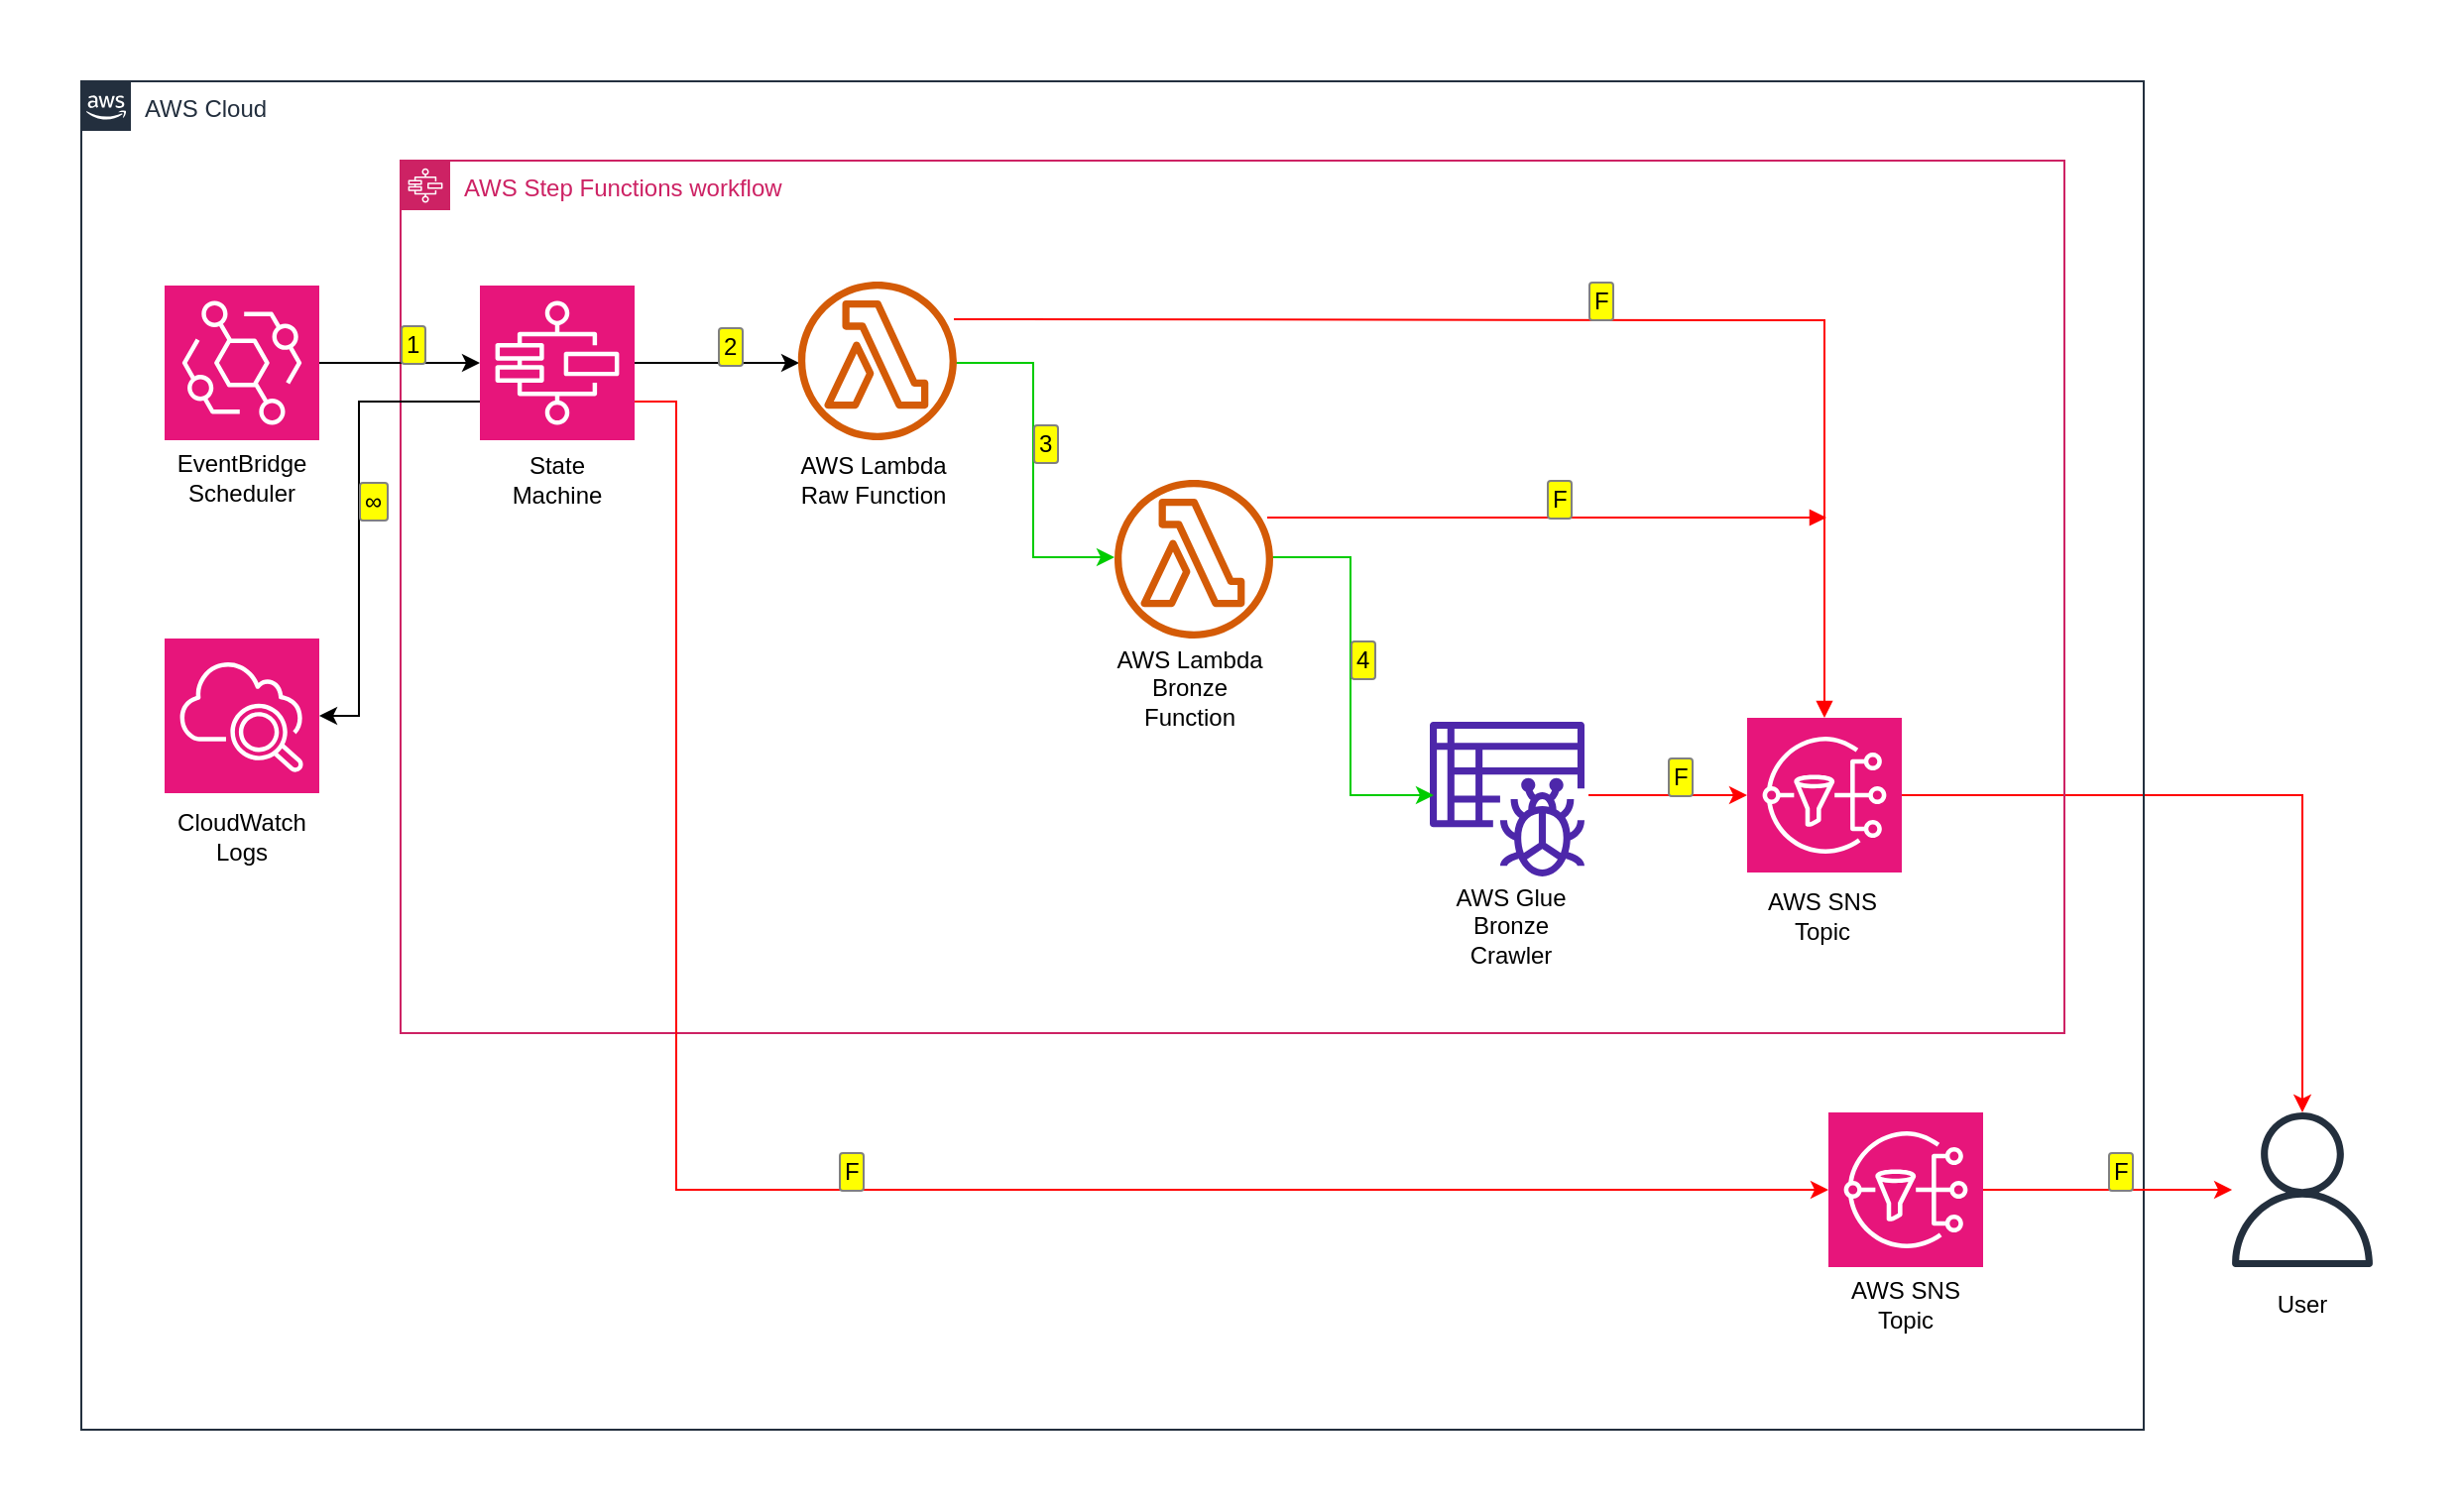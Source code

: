 <mxfile>
    <diagram name="Page-1" id="Rdyy5AU9boO1fGuf9hoA">
        <mxGraphModel dx="979" dy="559" grid="1" gridSize="10" guides="1" tooltips="1" connect="1" arrows="1" fold="1" page="1" pageScale="1" pageWidth="827" pageHeight="1169" math="0" shadow="0">
            <root>
                <mxCell id="0"/>
                <mxCell id="1" parent="0"/>
                <mxCell id="h0l9JVYS9Mgj9HRo5y_n-1" value="" style="rounded=0;whiteSpace=wrap;html=1;dashed=1;fillColor=none;strokeColor=#FFFFFF;" parent="1" vertex="1">
                    <mxGeometry width="1240" height="760" as="geometry"/>
                </mxCell>
                <mxCell id="11" style="edgeStyle=none;html=1;exitX=1;exitY=0.5;exitDx=0;exitDy=0;exitPerimeter=0;strokeColor=#FF0000;rounded=0;" parent="1" source="h0l9JVYS9Mgj9HRo5y_n-11" target="6xOGC-ak0YneYToBrlhZ-3" edge="1">
                    <mxGeometry relative="1" as="geometry">
                        <Array as="points">
                            <mxPoint x="1160" y="400"/>
                        </Array>
                    </mxGeometry>
                </mxCell>
                <mxCell id="h0l9JVYS9Mgj9HRo5y_n-11" value="" style="sketch=0;points=[[0,0,0],[0.25,0,0],[0.5,0,0],[0.75,0,0],[1,0,0],[0,1,0],[0.25,1,0],[0.5,1,0],[0.75,1,0],[1,1,0],[0,0.25,0],[0,0.5,0],[0,0.75,0],[1,0.25,0],[1,0.5,0],[1,0.75,0]];outlineConnect=0;fontColor=#232F3E;fillColor=#E7157B;strokeColor=#ffffff;dashed=0;verticalLabelPosition=bottom;verticalAlign=top;align=center;html=1;fontSize=12;fontStyle=0;aspect=fixed;shape=mxgraph.aws4.resourceIcon;resIcon=mxgraph.aws4.sns;" parent="1" vertex="1">
                    <mxGeometry x="880" y="361" width="78" height="78" as="geometry"/>
                </mxCell>
                <mxCell id="h0l9JVYS9Mgj9HRo5y_n-15" value="AWS Cloud" style="points=[[0,0],[0.25,0],[0.5,0],[0.75,0],[1,0],[1,0.25],[1,0.5],[1,0.75],[1,1],[0.75,1],[0.5,1],[0.25,1],[0,1],[0,0.75],[0,0.5],[0,0.25]];outlineConnect=0;gradientColor=none;html=1;whiteSpace=wrap;fontSize=12;fontStyle=0;container=1;pointerEvents=0;collapsible=0;recursiveResize=0;shape=mxgraph.aws4.group;grIcon=mxgraph.aws4.group_aws_cloud_alt;strokeColor=#232F3E;fillColor=none;verticalAlign=top;align=left;spacingLeft=30;fontColor=#232F3E;dashed=0;" parent="1" vertex="1">
                    <mxGeometry x="40" y="40" width="1040" height="680" as="geometry"/>
                </mxCell>
                <mxCell id="h0l9JVYS9Mgj9HRo5y_n-21" value="EventBridge&lt;br&gt;Schedule" style="text;html=1;strokeColor=none;fillColor=none;align=center;verticalAlign=middle;whiteSpace=wrap;rounded=0;" parent="h0l9JVYS9Mgj9HRo5y_n-15" vertex="1">
                    <mxGeometry x="42" y="119" width="78" height="40" as="geometry"/>
                </mxCell>
                <mxCell id="h0l9JVYS9Mgj9HRo5y_n-27" value="AWS Step Functions workflow" style="points=[[0,0],[0.25,0],[0.5,0],[0.75,0],[1,0],[1,0.25],[1,0.5],[1,0.75],[1,1],[0.75,1],[0.5,1],[0.25,1],[0,1],[0,0.75],[0,0.5],[0,0.25]];outlineConnect=0;gradientColor=none;html=1;whiteSpace=wrap;fontSize=12;fontStyle=0;container=1;pointerEvents=0;collapsible=0;recursiveResize=0;shape=mxgraph.aws4.group;grIcon=mxgraph.aws4.group_aws_step_functions_workflow;strokeColor=#CD2264;fillColor=none;verticalAlign=top;align=left;spacingLeft=30;fontColor=#CD2264;dashed=0;" parent="h0l9JVYS9Mgj9HRo5y_n-15" vertex="1">
                    <mxGeometry x="161" y="40" width="839" height="440" as="geometry"/>
                </mxCell>
                <mxCell id="4" style="edgeStyle=none;html=1;exitX=1;exitY=0.5;exitDx=0;exitDy=0;exitPerimeter=0;entryX=0;entryY=0.5;entryDx=0;entryDy=0;entryPerimeter=0;rounded=0;strokeColor=#00CC00;enumerate=1;enumerateValue=3;" parent="h0l9JVYS9Mgj9HRo5y_n-27" edge="1">
                    <mxGeometry relative="1" as="geometry">
                        <mxPoint x="279" y="102" as="sourcePoint"/>
                        <mxPoint x="360" y="200" as="targetPoint"/>
                        <Array as="points">
                            <mxPoint x="319" y="102"/>
                            <mxPoint x="319" y="200"/>
                        </Array>
                    </mxGeometry>
                </mxCell>
                <mxCell id="h0l9JVYS9Mgj9HRo5y_n-36" value="AWS Lambda Raw Function" style="text;html=1;strokeColor=none;fillColor=none;align=center;verticalAlign=middle;whiteSpace=wrap;rounded=0;" parent="h0l9JVYS9Mgj9HRo5y_n-27" vertex="1">
                    <mxGeometry x="200.46" y="141" width="77.08" height="40" as="geometry"/>
                </mxCell>
                <mxCell id="h0l9JVYS9Mgj9HRo5y_n-19" value="AWS SNS Topic" style="text;html=1;strokeColor=none;fillColor=none;align=center;verticalAlign=middle;whiteSpace=wrap;rounded=0;" parent="h0l9JVYS9Mgj9HRo5y_n-27" vertex="1">
                    <mxGeometry x="678" y="361" width="78" height="40" as="geometry"/>
                </mxCell>
                <mxCell id="h0l9JVYS9Mgj9HRo5y_n-52" value="" style="edgeStyle=orthogonalEdgeStyle;rounded=0;orthogonalLoop=1;jettySize=auto;html=1;enumerate=1;enumerateValue=2;" parent="h0l9JVYS9Mgj9HRo5y_n-27" source="h0l9JVYS9Mgj9HRo5y_n-28" edge="1">
                    <mxGeometry relative="1" as="geometry">
                        <mxPoint x="201" y="102" as="targetPoint"/>
                    </mxGeometry>
                </mxCell>
                <mxCell id="h0l9JVYS9Mgj9HRo5y_n-28" value="" style="sketch=0;points=[[0,0,0],[0.25,0,0],[0.5,0,0],[0.75,0,0],[1,0,0],[0,1,0],[0.25,1,0],[0.5,1,0],[0.75,1,0],[1,1,0],[0,0.25,0],[0,0.5,0],[0,0.75,0],[1,0.25,0],[1,0.5,0],[1,0.75,0]];outlineConnect=0;fontColor=#232F3E;fillColor=#E7157B;strokeColor=#ffffff;dashed=0;verticalLabelPosition=bottom;verticalAlign=top;align=center;html=1;fontSize=12;fontStyle=0;aspect=fixed;shape=mxgraph.aws4.resourceIcon;resIcon=mxgraph.aws4.step_functions;" parent="h0l9JVYS9Mgj9HRo5y_n-27" vertex="1">
                    <mxGeometry x="40" y="63" width="78" height="78" as="geometry"/>
                </mxCell>
                <mxCell id="h0l9JVYS9Mgj9HRo5y_n-60" value="State&lt;br&gt;Machine" style="text;html=1;strokeColor=none;fillColor=none;align=center;verticalAlign=middle;whiteSpace=wrap;rounded=0;" parent="h0l9JVYS9Mgj9HRo5y_n-27" vertex="1">
                    <mxGeometry x="40" y="141" width="78" height="40" as="geometry"/>
                </mxCell>
                <mxCell id="h0l9JVYS9Mgj9HRo5y_n-35" value="AWS Lambda Bronze Function" style="text;html=1;strokeColor=none;fillColor=none;align=center;verticalAlign=middle;whiteSpace=wrap;rounded=0;" parent="h0l9JVYS9Mgj9HRo5y_n-27" vertex="1">
                    <mxGeometry x="359" y="241" width="78" height="50" as="geometry"/>
                </mxCell>
                <mxCell id="9" value="" style="sketch=0;outlineConnect=0;fontColor=#232F3E;gradientColor=none;fillColor=#D45B07;strokeColor=none;dashed=0;verticalLabelPosition=bottom;verticalAlign=top;align=center;html=1;fontSize=12;fontStyle=0;aspect=fixed;pointerEvents=1;shape=mxgraph.aws4.lambda_function;" parent="h0l9JVYS9Mgj9HRo5y_n-27" vertex="1">
                    <mxGeometry x="200.46" y="61" width="80" height="80" as="geometry"/>
                </mxCell>
                <mxCell id="7" value="" style="sketch=0;outlineConnect=0;fontColor=#232F3E;gradientColor=none;fillColor=#4D27AA;strokeColor=none;dashed=0;verticalLabelPosition=bottom;verticalAlign=top;align=center;html=1;fontSize=12;fontStyle=0;aspect=fixed;pointerEvents=1;shape=mxgraph.aws4.glue_crawlers;" parent="h0l9JVYS9Mgj9HRo5y_n-27" vertex="1">
                    <mxGeometry x="519" y="283" width="78" height="78" as="geometry"/>
                </mxCell>
                <mxCell id="15" value="" style="edgeStyle=orthogonalEdgeStyle;html=1;endArrow=block;elbow=vertical;startArrow=none;endFill=1;strokeColor=#FF0000;rounded=0;enumerate=1;enumerateValue=F;" edge="1" parent="h0l9JVYS9Mgj9HRo5y_n-27">
                    <mxGeometry width="100" relative="1" as="geometry">
                        <mxPoint x="437" y="180" as="sourcePoint"/>
                        <mxPoint x="719" y="180" as="targetPoint"/>
                    </mxGeometry>
                </mxCell>
                <mxCell id="h0l9JVYS9Mgj9HRo5y_n-24" value="" style="sketch=0;points=[[0,0,0],[0.25,0,0],[0.5,0,0],[0.75,0,0],[1,0,0],[0,1,0],[0.25,1,0],[0.5,1,0],[0.75,1,0],[1,1,0],[0,0.25,0],[0,0.5,0],[0,0.75,0],[1,0.25,0],[1,0.5,0],[1,0.75,0]];outlineConnect=0;fontColor=#232F3E;fillColor=#E7157B;strokeColor=#ffffff;dashed=0;verticalLabelPosition=bottom;verticalAlign=top;align=center;html=1;fontSize=12;fontStyle=0;aspect=fixed;shape=mxgraph.aws4.resourceIcon;resIcon=mxgraph.aws4.eventbridge;" parent="h0l9JVYS9Mgj9HRo5y_n-15" vertex="1">
                    <mxGeometry x="42" y="103" width="78" height="78" as="geometry"/>
                </mxCell>
                <mxCell id="h0l9JVYS9Mgj9HRo5y_n-38" value="" style="edgeStyle=orthogonalEdgeStyle;rounded=0;orthogonalLoop=1;jettySize=auto;html=1;enumerate=1;enumerateValue=1;" parent="h0l9JVYS9Mgj9HRo5y_n-15" source="h0l9JVYS9Mgj9HRo5y_n-24" target="h0l9JVYS9Mgj9HRo5y_n-28" edge="1">
                    <mxGeometry relative="1" as="geometry"/>
                </mxCell>
                <mxCell id="6xOGC-ak0YneYToBrlhZ-1" value="" style="sketch=0;points=[[0,0,0],[0.25,0,0],[0.5,0,0],[0.75,0,0],[1,0,0],[0,1,0],[0.25,1,0],[0.5,1,0],[0.75,1,0],[1,1,0],[0,0.25,0],[0,0.5,0],[0,0.75,0],[1,0.25,0],[1,0.5,0],[1,0.75,0]];outlineConnect=0;fontColor=#232F3E;fillColor=#E7157B;strokeColor=#ffffff;dashed=0;verticalLabelPosition=bottom;verticalAlign=top;align=center;html=1;fontSize=12;fontStyle=0;aspect=fixed;shape=mxgraph.aws4.resourceIcon;resIcon=mxgraph.aws4.sns;" parent="h0l9JVYS9Mgj9HRo5y_n-15" vertex="1">
                    <mxGeometry x="881" y="520" width="78" height="78" as="geometry"/>
                </mxCell>
                <mxCell id="6xOGC-ak0YneYToBrlhZ-7" style="edgeStyle=orthogonalEdgeStyle;rounded=0;orthogonalLoop=1;jettySize=auto;html=1;exitX=1;exitY=0.75;exitDx=0;exitDy=0;exitPerimeter=0;entryX=0;entryY=0.5;entryDx=0;entryDy=0;entryPerimeter=0;strokeColor=#FF0000;enumerate=1;enumerateValue=F;" parent="h0l9JVYS9Mgj9HRo5y_n-15" source="h0l9JVYS9Mgj9HRo5y_n-28" target="6xOGC-ak0YneYToBrlhZ-1" edge="1">
                    <mxGeometry relative="1" as="geometry">
                        <Array as="points">
                            <mxPoint x="300" y="162"/>
                            <mxPoint x="300" y="559"/>
                        </Array>
                    </mxGeometry>
                </mxCell>
                <mxCell id="h0l9JVYS9Mgj9HRo5y_n-59" value="EventBridge&lt;br&gt;Scheduler" style="text;html=1;strokeColor=none;fillColor=none;align=center;verticalAlign=middle;whiteSpace=wrap;rounded=0;" parent="1" vertex="1">
                    <mxGeometry x="82" y="220" width="78" height="40" as="geometry"/>
                </mxCell>
                <mxCell id="6xOGC-ak0YneYToBrlhZ-2" value="AWS SNS Topic" style="text;html=1;strokeColor=none;fillColor=none;align=center;verticalAlign=middle;whiteSpace=wrap;rounded=0;" parent="1" vertex="1">
                    <mxGeometry x="921" y="637" width="78" height="40" as="geometry"/>
                </mxCell>
                <mxCell id="6xOGC-ak0YneYToBrlhZ-3" value="" style="sketch=0;outlineConnect=0;fontColor=#232F3E;gradientColor=none;fillColor=#232F3D;strokeColor=none;dashed=0;verticalLabelPosition=bottom;verticalAlign=top;align=center;html=1;fontSize=12;fontStyle=0;aspect=fixed;pointerEvents=1;shape=mxgraph.aws4.user;" parent="1" vertex="1">
                    <mxGeometry x="1121" y="560" width="78" height="78" as="geometry"/>
                </mxCell>
                <mxCell id="6xOGC-ak0YneYToBrlhZ-4" value="User" style="text;html=1;strokeColor=none;fillColor=none;align=center;verticalAlign=middle;whiteSpace=wrap;rounded=0;" parent="1" vertex="1">
                    <mxGeometry x="1121" y="637" width="78" height="40" as="geometry"/>
                </mxCell>
                <mxCell id="6xOGC-ak0YneYToBrlhZ-5" value="" style="sketch=0;points=[[0,0,0],[0.25,0,0],[0.5,0,0],[0.75,0,0],[1,0,0],[0,1,0],[0.25,1,0],[0.5,1,0],[0.75,1,0],[1,1,0],[0,0.25,0],[0,0.5,0],[0,0.75,0],[1,0.25,0],[1,0.5,0],[1,0.75,0]];points=[[0,0,0],[0.25,0,0],[0.5,0,0],[0.75,0,0],[1,0,0],[0,1,0],[0.25,1,0],[0.5,1,0],[0.75,1,0],[1,1,0],[0,0.25,0],[0,0.5,0],[0,0.75,0],[1,0.25,0],[1,0.5,0],[1,0.75,0]];outlineConnect=0;fontColor=#232F3E;fillColor=#E7157B;strokeColor=#ffffff;dashed=0;verticalLabelPosition=bottom;verticalAlign=top;align=center;html=1;fontSize=12;fontStyle=0;aspect=fixed;shape=mxgraph.aws4.resourceIcon;resIcon=mxgraph.aws4.cloudwatch_2;" parent="1" vertex="1">
                    <mxGeometry x="82" y="321" width="78" height="78" as="geometry"/>
                </mxCell>
                <mxCell id="6xOGC-ak0YneYToBrlhZ-6" value="CloudWatch Logs" style="text;html=1;strokeColor=none;fillColor=none;align=center;verticalAlign=middle;whiteSpace=wrap;rounded=0;" parent="1" vertex="1">
                    <mxGeometry x="82" y="401" width="78" height="40" as="geometry"/>
                </mxCell>
                <mxCell id="6xOGC-ak0YneYToBrlhZ-8" style="edgeStyle=orthogonalEdgeStyle;rounded=0;orthogonalLoop=1;jettySize=auto;html=1;exitX=1;exitY=0.5;exitDx=0;exitDy=0;exitPerimeter=0;strokeColor=#FF0000;enumerate=1;enumerateValue=F;" parent="1" source="6xOGC-ak0YneYToBrlhZ-1" target="6xOGC-ak0YneYToBrlhZ-3" edge="1">
                    <mxGeometry relative="1" as="geometry"/>
                </mxCell>
                <mxCell id="6xOGC-ak0YneYToBrlhZ-9" style="edgeStyle=orthogonalEdgeStyle;rounded=0;orthogonalLoop=1;jettySize=auto;html=1;exitX=0;exitY=0.75;exitDx=0;exitDy=0;exitPerimeter=0;entryX=1;entryY=0.5;entryDx=0;entryDy=0;entryPerimeter=0;enumerate=1;enumerateValue=%E2%88%9E;" parent="1" source="h0l9JVYS9Mgj9HRo5y_n-28" target="6xOGC-ak0YneYToBrlhZ-5" edge="1">
                    <mxGeometry relative="1" as="geometry">
                        <Array as="points">
                            <mxPoint x="180" y="202"/>
                            <mxPoint x="180" y="360"/>
                        </Array>
                    </mxGeometry>
                </mxCell>
                <mxCell id="5" style="edgeStyle=none;html=1;exitX=1;exitY=0.5;exitDx=0;exitDy=0;exitPerimeter=0;entryX=0;entryY=0.5;entryDx=0;entryDy=0;entryPerimeter=0;rounded=0;strokeColor=#00CC00;enumerate=1;enumerateValue=4;" parent="1" edge="1">
                    <mxGeometry relative="1" as="geometry">
                        <mxPoint x="639" y="280" as="sourcePoint"/>
                        <mxPoint x="722" y="400" as="targetPoint"/>
                        <Array as="points">
                            <mxPoint x="680" y="280"/>
                            <mxPoint x="680" y="400"/>
                        </Array>
                    </mxGeometry>
                </mxCell>
                <mxCell id="6" value="AWS Glue&lt;br&gt;Bronze Crawler" style="text;html=1;strokeColor=none;fillColor=none;align=center;verticalAlign=middle;whiteSpace=wrap;rounded=0;" parent="1" vertex="1">
                    <mxGeometry x="722" y="440" width="78" height="51" as="geometry"/>
                </mxCell>
                <mxCell id="10" value="" style="sketch=0;outlineConnect=0;fontColor=#232F3E;gradientColor=none;fillColor=#D45B07;strokeColor=none;dashed=0;verticalLabelPosition=bottom;verticalAlign=top;align=center;html=1;fontSize=12;fontStyle=0;aspect=fixed;pointerEvents=1;shape=mxgraph.aws4.lambda_function;" parent="1" vertex="1">
                    <mxGeometry x="561" y="241" width="80" height="80" as="geometry"/>
                </mxCell>
                <mxCell id="14" value="" style="edgeStyle=orthogonalEdgeStyle;html=1;endArrow=block;elbow=vertical;startArrow=none;endFill=1;strokeColor=#FF0000;rounded=0;enumerate=1;enumerateValue=F;" edge="1" parent="1" target="h0l9JVYS9Mgj9HRo5y_n-11">
                    <mxGeometry width="100" relative="1" as="geometry">
                        <mxPoint x="480" y="160" as="sourcePoint"/>
                        <mxPoint x="580" y="160" as="targetPoint"/>
                    </mxGeometry>
                </mxCell>
                <mxCell id="16" style="edgeStyle=none;rounded=0;html=1;entryX=0;entryY=0.5;entryDx=0;entryDy=0;entryPerimeter=0;strokeColor=#FF0000;enumerate=1;enumerateValue=F;" edge="1" parent="1" target="h0l9JVYS9Mgj9HRo5y_n-11">
                    <mxGeometry relative="1" as="geometry">
                        <mxPoint x="800" y="400" as="sourcePoint"/>
                    </mxGeometry>
                </mxCell>
            </root>
        </mxGraphModel>
    </diagram>
</mxfile>